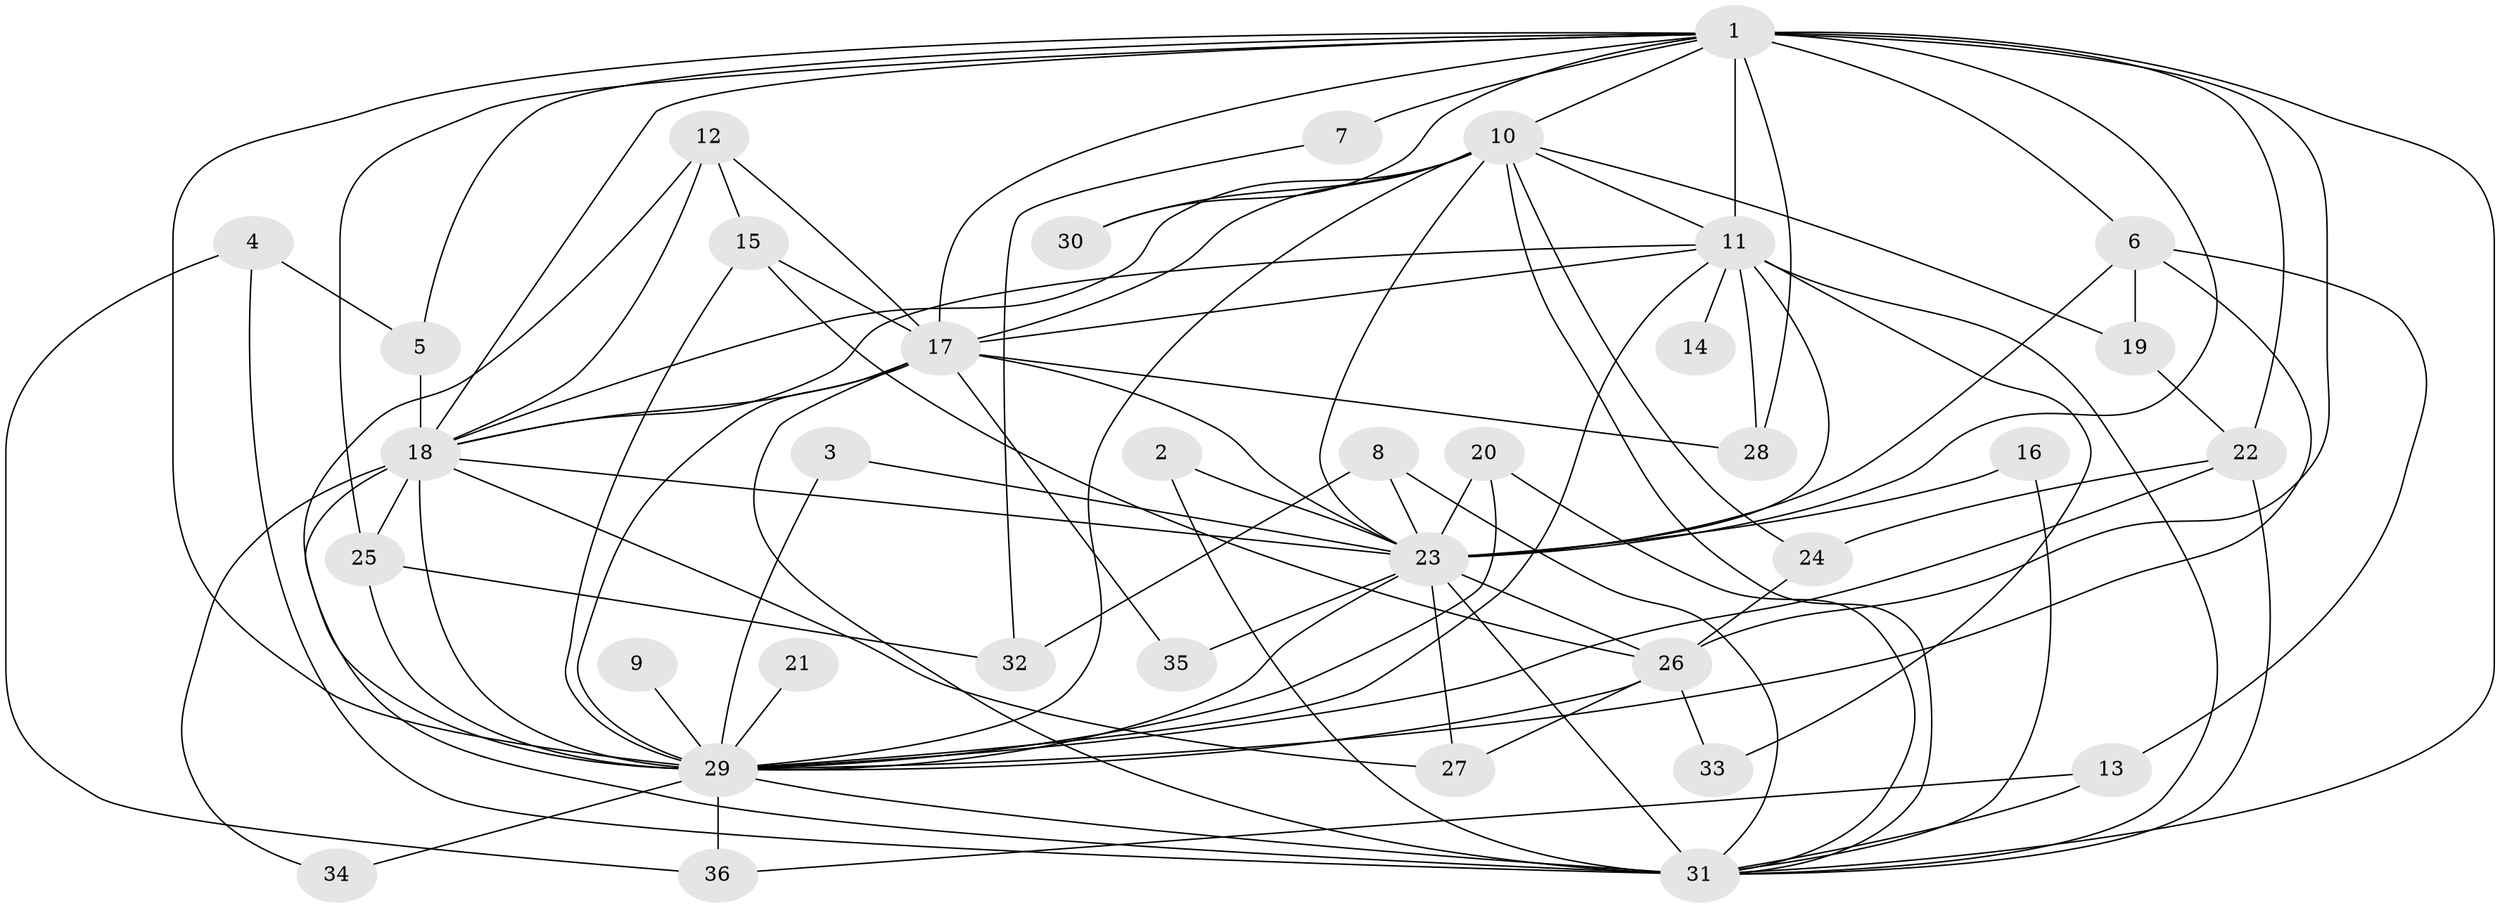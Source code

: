 // original degree distribution, {15: 0.028169014084507043, 28: 0.014084507042253521, 22: 0.014084507042253521, 18: 0.028169014084507043, 13: 0.014084507042253521, 14: 0.014084507042253521, 16: 0.028169014084507043, 3: 0.16901408450704225, 5: 0.04225352112676056, 2: 0.5633802816901409, 8: 0.014084507042253521, 4: 0.07042253521126761}
// Generated by graph-tools (version 1.1) at 2025/01/03/09/25 03:01:37]
// undirected, 36 vertices, 94 edges
graph export_dot {
graph [start="1"]
  node [color=gray90,style=filled];
  1;
  2;
  3;
  4;
  5;
  6;
  7;
  8;
  9;
  10;
  11;
  12;
  13;
  14;
  15;
  16;
  17;
  18;
  19;
  20;
  21;
  22;
  23;
  24;
  25;
  26;
  27;
  28;
  29;
  30;
  31;
  32;
  33;
  34;
  35;
  36;
  1 -- 5 [weight=1.0];
  1 -- 6 [weight=1.0];
  1 -- 7 [weight=2.0];
  1 -- 10 [weight=2.0];
  1 -- 11 [weight=2.0];
  1 -- 17 [weight=2.0];
  1 -- 18 [weight=2.0];
  1 -- 22 [weight=1.0];
  1 -- 23 [weight=3.0];
  1 -- 25 [weight=2.0];
  1 -- 26 [weight=2.0];
  1 -- 28 [weight=1.0];
  1 -- 29 [weight=2.0];
  1 -- 30 [weight=1.0];
  1 -- 31 [weight=5.0];
  2 -- 23 [weight=1.0];
  2 -- 31 [weight=1.0];
  3 -- 23 [weight=1.0];
  3 -- 29 [weight=1.0];
  4 -- 5 [weight=1.0];
  4 -- 31 [weight=2.0];
  4 -- 36 [weight=1.0];
  5 -- 18 [weight=1.0];
  6 -- 13 [weight=1.0];
  6 -- 19 [weight=1.0];
  6 -- 23 [weight=1.0];
  6 -- 29 [weight=1.0];
  7 -- 32 [weight=1.0];
  8 -- 23 [weight=1.0];
  8 -- 31 [weight=1.0];
  8 -- 32 [weight=1.0];
  9 -- 29 [weight=1.0];
  10 -- 11 [weight=1.0];
  10 -- 17 [weight=1.0];
  10 -- 18 [weight=1.0];
  10 -- 19 [weight=1.0];
  10 -- 23 [weight=2.0];
  10 -- 24 [weight=1.0];
  10 -- 29 [weight=1.0];
  10 -- 30 [weight=2.0];
  10 -- 31 [weight=2.0];
  11 -- 14 [weight=1.0];
  11 -- 17 [weight=1.0];
  11 -- 18 [weight=1.0];
  11 -- 23 [weight=1.0];
  11 -- 28 [weight=1.0];
  11 -- 29 [weight=1.0];
  11 -- 31 [weight=3.0];
  11 -- 33 [weight=1.0];
  12 -- 15 [weight=1.0];
  12 -- 17 [weight=1.0];
  12 -- 18 [weight=1.0];
  12 -- 29 [weight=1.0];
  13 -- 31 [weight=2.0];
  13 -- 36 [weight=1.0];
  15 -- 17 [weight=1.0];
  15 -- 26 [weight=1.0];
  15 -- 29 [weight=1.0];
  16 -- 23 [weight=1.0];
  16 -- 31 [weight=1.0];
  17 -- 18 [weight=1.0];
  17 -- 23 [weight=1.0];
  17 -- 28 [weight=1.0];
  17 -- 29 [weight=3.0];
  17 -- 31 [weight=2.0];
  17 -- 35 [weight=1.0];
  18 -- 23 [weight=1.0];
  18 -- 25 [weight=2.0];
  18 -- 27 [weight=1.0];
  18 -- 29 [weight=2.0];
  18 -- 31 [weight=4.0];
  18 -- 34 [weight=1.0];
  19 -- 22 [weight=1.0];
  20 -- 23 [weight=2.0];
  20 -- 29 [weight=1.0];
  20 -- 31 [weight=1.0];
  21 -- 29 [weight=1.0];
  22 -- 24 [weight=1.0];
  22 -- 29 [weight=1.0];
  22 -- 31 [weight=1.0];
  23 -- 26 [weight=1.0];
  23 -- 27 [weight=1.0];
  23 -- 29 [weight=1.0];
  23 -- 31 [weight=3.0];
  23 -- 35 [weight=1.0];
  24 -- 26 [weight=1.0];
  25 -- 29 [weight=1.0];
  25 -- 32 [weight=1.0];
  26 -- 27 [weight=1.0];
  26 -- 29 [weight=1.0];
  26 -- 33 [weight=1.0];
  29 -- 31 [weight=4.0];
  29 -- 34 [weight=1.0];
  29 -- 36 [weight=1.0];
}
